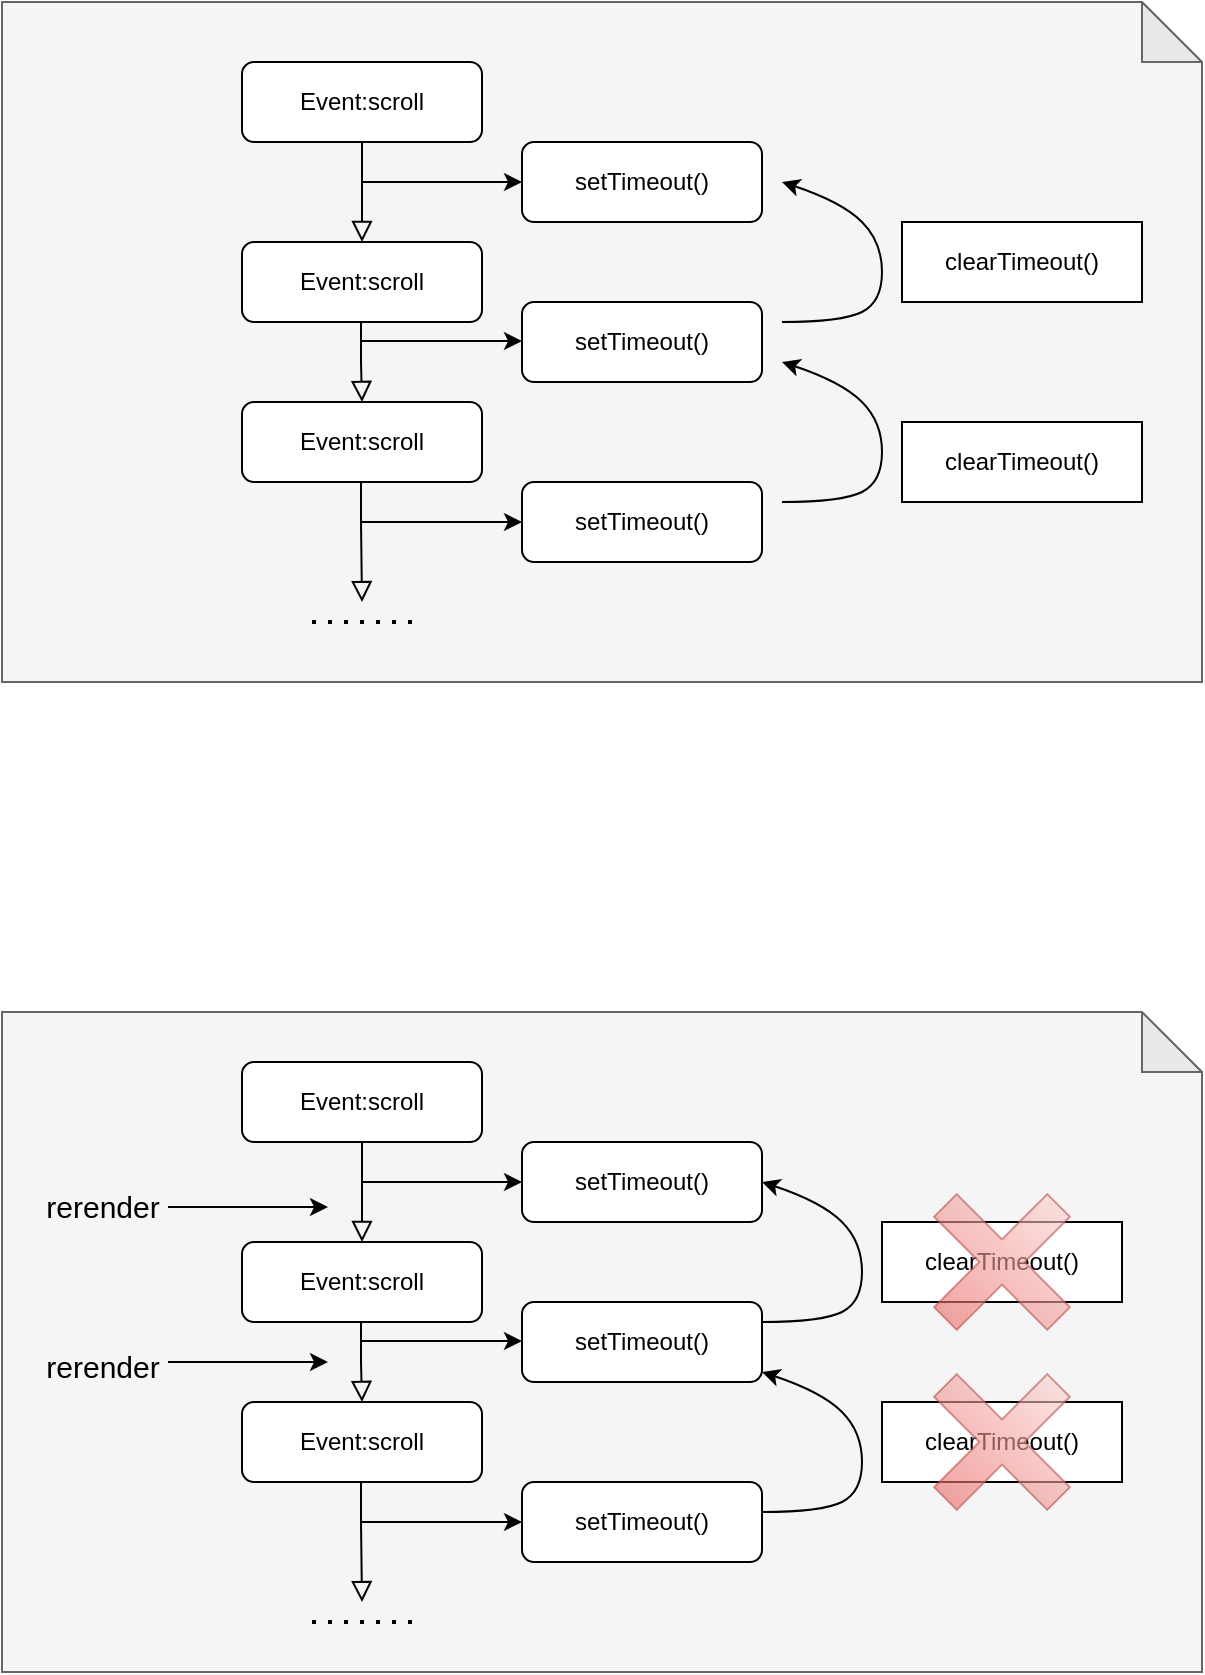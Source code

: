 <mxfile version="20.4.0" type="github" pages="2">
  <diagram id="C5RBs43oDa-KdzZeNtuy" name="Page-1">
    <mxGraphModel dx="2066" dy="1076" grid="1" gridSize="10" guides="1" tooltips="1" connect="1" arrows="1" fold="1" page="1" pageScale="1" pageWidth="827" pageHeight="1169" math="0" shadow="0">
      <root>
        <mxCell id="WIyWlLk6GJQsqaUBKTNV-0" />
        <mxCell id="WIyWlLk6GJQsqaUBKTNV-1" parent="WIyWlLk6GJQsqaUBKTNV-0" />
        <mxCell id="HTUQ47Q79zOGyZijtLOA-17" value="" style="shape=note;whiteSpace=wrap;html=1;backgroundOutline=1;darkOpacity=0.05;fontSize=15;fillColor=#f5f5f5;fontColor=#333333;strokeColor=#666666;" vertex="1" parent="WIyWlLk6GJQsqaUBKTNV-1">
          <mxGeometry x="80" y="50" width="600" height="340" as="geometry" />
        </mxCell>
        <mxCell id="HTUQ47Q79zOGyZijtLOA-35" value="" style="shape=note;whiteSpace=wrap;html=1;backgroundOutline=1;darkOpacity=0.05;fontSize=15;fillColor=#f5f5f5;strokeColor=#666666;fontColor=#333333;" vertex="1" parent="WIyWlLk6GJQsqaUBKTNV-1">
          <mxGeometry x="80" y="555" width="600" height="330" as="geometry" />
        </mxCell>
        <mxCell id="WIyWlLk6GJQsqaUBKTNV-2" value="" style="rounded=0;html=1;jettySize=auto;orthogonalLoop=1;fontSize=11;endArrow=block;endFill=0;endSize=8;strokeWidth=1;shadow=0;labelBackgroundColor=none;edgeStyle=orthogonalEdgeStyle;" parent="WIyWlLk6GJQsqaUBKTNV-1" source="WIyWlLk6GJQsqaUBKTNV-3" edge="1">
          <mxGeometry relative="1" as="geometry">
            <mxPoint x="260" y="170" as="targetPoint" />
          </mxGeometry>
        </mxCell>
        <mxCell id="WIyWlLk6GJQsqaUBKTNV-3" value="Event:scroll" style="rounded=1;whiteSpace=wrap;html=1;fontSize=12;glass=0;strokeWidth=1;shadow=0;" parent="WIyWlLk6GJQsqaUBKTNV-1" vertex="1">
          <mxGeometry x="200" y="80" width="120" height="40" as="geometry" />
        </mxCell>
        <mxCell id="WIyWlLk6GJQsqaUBKTNV-7" value="setTimeout()" style="rounded=1;whiteSpace=wrap;html=1;fontSize=12;glass=0;strokeWidth=1;shadow=0;" parent="WIyWlLk6GJQsqaUBKTNV-1" vertex="1">
          <mxGeometry x="340" y="120" width="120" height="40" as="geometry" />
        </mxCell>
        <mxCell id="8ZvXm0cZlDAiUcJPm1M4-1" value="Event:scroll" style="rounded=1;whiteSpace=wrap;html=1;fontSize=12;glass=0;strokeWidth=1;shadow=0;" vertex="1" parent="WIyWlLk6GJQsqaUBKTNV-1">
          <mxGeometry x="200" y="170" width="120" height="40" as="geometry" />
        </mxCell>
        <mxCell id="8ZvXm0cZlDAiUcJPm1M4-4" value="Event:scroll" style="rounded=1;whiteSpace=wrap;html=1;fontSize=12;glass=0;strokeWidth=1;shadow=0;" vertex="1" parent="WIyWlLk6GJQsqaUBKTNV-1">
          <mxGeometry x="200" y="250" width="120" height="40" as="geometry" />
        </mxCell>
        <mxCell id="8ZvXm0cZlDAiUcJPm1M4-7" value="" style="rounded=0;html=1;jettySize=auto;orthogonalLoop=1;fontSize=11;endArrow=block;endFill=0;endSize=8;strokeWidth=1;shadow=0;labelBackgroundColor=none;edgeStyle=orthogonalEdgeStyle;" edge="1" parent="WIyWlLk6GJQsqaUBKTNV-1">
          <mxGeometry y="30" relative="1" as="geometry">
            <mxPoint as="offset" />
            <mxPoint x="259.5" y="210" as="sourcePoint" />
            <mxPoint x="260" y="250" as="targetPoint" />
            <Array as="points">
              <mxPoint x="260" y="230" />
              <mxPoint x="260" y="230" />
            </Array>
          </mxGeometry>
        </mxCell>
        <mxCell id="8ZvXm0cZlDAiUcJPm1M4-11" value="setTimeout()" style="rounded=1;whiteSpace=wrap;html=1;fontSize=12;glass=0;strokeWidth=1;shadow=0;" vertex="1" parent="WIyWlLk6GJQsqaUBKTNV-1">
          <mxGeometry x="340" y="200" width="120" height="40" as="geometry" />
        </mxCell>
        <mxCell id="8ZvXm0cZlDAiUcJPm1M4-15" value="" style="endArrow=classic;html=1;rounded=0;" edge="1" parent="WIyWlLk6GJQsqaUBKTNV-1">
          <mxGeometry width="50" height="50" relative="1" as="geometry">
            <mxPoint x="260" y="219.5" as="sourcePoint" />
            <mxPoint x="340" y="219.5" as="targetPoint" />
          </mxGeometry>
        </mxCell>
        <mxCell id="8ZvXm0cZlDAiUcJPm1M4-16" value="" style="endArrow=classic;html=1;rounded=0;" edge="1" parent="WIyWlLk6GJQsqaUBKTNV-1">
          <mxGeometry width="50" height="50" relative="1" as="geometry">
            <mxPoint x="260" y="140" as="sourcePoint" />
            <mxPoint x="340" y="140" as="targetPoint" />
          </mxGeometry>
        </mxCell>
        <mxCell id="8ZvXm0cZlDAiUcJPm1M4-17" value="setTimeout()" style="rounded=1;whiteSpace=wrap;html=1;fontSize=12;glass=0;strokeWidth=1;shadow=0;" vertex="1" parent="WIyWlLk6GJQsqaUBKTNV-1">
          <mxGeometry x="340" y="290" width="120" height="40" as="geometry" />
        </mxCell>
        <mxCell id="8ZvXm0cZlDAiUcJPm1M4-18" value="" style="endArrow=classic;html=1;rounded=0;" edge="1" parent="WIyWlLk6GJQsqaUBKTNV-1">
          <mxGeometry width="50" height="50" relative="1" as="geometry">
            <mxPoint x="260" y="310" as="sourcePoint" />
            <mxPoint x="340" y="310" as="targetPoint" />
          </mxGeometry>
        </mxCell>
        <mxCell id="8ZvXm0cZlDAiUcJPm1M4-19" value="" style="rounded=0;html=1;jettySize=auto;orthogonalLoop=1;fontSize=11;endArrow=block;endFill=0;endSize=8;strokeWidth=1;shadow=0;labelBackgroundColor=none;edgeStyle=orthogonalEdgeStyle;" edge="1" parent="WIyWlLk6GJQsqaUBKTNV-1">
          <mxGeometry y="30" relative="1" as="geometry">
            <mxPoint as="offset" />
            <mxPoint x="259.5" y="290" as="sourcePoint" />
            <mxPoint x="260" y="350" as="targetPoint" />
            <Array as="points">
              <mxPoint x="260" y="310" />
              <mxPoint x="260" y="310" />
            </Array>
          </mxGeometry>
        </mxCell>
        <mxCell id="8ZvXm0cZlDAiUcJPm1M4-27" value="" style="curved=1;endArrow=classic;html=1;rounded=0;" edge="1" parent="WIyWlLk6GJQsqaUBKTNV-1">
          <mxGeometry width="50" height="50" relative="1" as="geometry">
            <mxPoint x="470" y="300" as="sourcePoint" />
            <mxPoint x="470" y="230" as="targetPoint" />
            <Array as="points">
              <mxPoint x="500" y="300" />
              <mxPoint x="520" y="290" />
              <mxPoint x="520" y="260" />
              <mxPoint x="500" y="240" />
              <mxPoint x="470" y="230" />
            </Array>
          </mxGeometry>
        </mxCell>
        <mxCell id="8ZvXm0cZlDAiUcJPm1M4-30" value="" style="curved=1;endArrow=classic;html=1;rounded=0;" edge="1" parent="WIyWlLk6GJQsqaUBKTNV-1">
          <mxGeometry width="50" height="50" relative="1" as="geometry">
            <mxPoint x="470" y="210" as="sourcePoint" />
            <mxPoint x="470" y="140" as="targetPoint" />
            <Array as="points">
              <mxPoint x="500" y="210" />
              <mxPoint x="520" y="200" />
              <mxPoint x="520" y="170" />
              <mxPoint x="500" y="150" />
              <mxPoint x="470" y="140" />
            </Array>
          </mxGeometry>
        </mxCell>
        <mxCell id="8ZvXm0cZlDAiUcJPm1M4-31" value="" style="endArrow=none;dashed=1;html=1;dashPattern=1 3;strokeWidth=2;rounded=0;" edge="1" parent="WIyWlLk6GJQsqaUBKTNV-1">
          <mxGeometry width="50" height="50" relative="1" as="geometry">
            <mxPoint x="235" y="360" as="sourcePoint" />
            <mxPoint x="285" y="360" as="targetPoint" />
          </mxGeometry>
        </mxCell>
        <mxCell id="8ZvXm0cZlDAiUcJPm1M4-32" value="clearTimeout()" style="rounded=0;whiteSpace=wrap;html=1;" vertex="1" parent="WIyWlLk6GJQsqaUBKTNV-1">
          <mxGeometry x="530" y="160" width="120" height="40" as="geometry" />
        </mxCell>
        <mxCell id="8ZvXm0cZlDAiUcJPm1M4-34" value="clearTimeout()" style="rounded=0;whiteSpace=wrap;html=1;" vertex="1" parent="WIyWlLk6GJQsqaUBKTNV-1">
          <mxGeometry x="530" y="260" width="120" height="40" as="geometry" />
        </mxCell>
        <mxCell id="HTUQ47Q79zOGyZijtLOA-18" value="" style="rounded=0;html=1;jettySize=auto;orthogonalLoop=1;fontSize=11;endArrow=block;endFill=0;endSize=8;strokeWidth=1;shadow=0;labelBackgroundColor=none;edgeStyle=orthogonalEdgeStyle;" edge="1" parent="WIyWlLk6GJQsqaUBKTNV-1" source="HTUQ47Q79zOGyZijtLOA-19">
          <mxGeometry relative="1" as="geometry">
            <mxPoint x="260" y="670" as="targetPoint" />
          </mxGeometry>
        </mxCell>
        <mxCell id="HTUQ47Q79zOGyZijtLOA-19" value="Event:scroll" style="rounded=1;whiteSpace=wrap;html=1;fontSize=12;glass=0;strokeWidth=1;shadow=0;" vertex="1" parent="WIyWlLk6GJQsqaUBKTNV-1">
          <mxGeometry x="200" y="580" width="120" height="40" as="geometry" />
        </mxCell>
        <mxCell id="HTUQ47Q79zOGyZijtLOA-20" value="setTimeout()" style="rounded=1;whiteSpace=wrap;html=1;fontSize=12;glass=0;strokeWidth=1;shadow=0;" vertex="1" parent="WIyWlLk6GJQsqaUBKTNV-1">
          <mxGeometry x="340" y="620" width="120" height="40" as="geometry" />
        </mxCell>
        <mxCell id="HTUQ47Q79zOGyZijtLOA-21" value="Event:scroll" style="rounded=1;whiteSpace=wrap;html=1;fontSize=12;glass=0;strokeWidth=1;shadow=0;" vertex="1" parent="WIyWlLk6GJQsqaUBKTNV-1">
          <mxGeometry x="200" y="670" width="120" height="40" as="geometry" />
        </mxCell>
        <mxCell id="HTUQ47Q79zOGyZijtLOA-22" value="Event:scroll" style="rounded=1;whiteSpace=wrap;html=1;fontSize=12;glass=0;strokeWidth=1;shadow=0;" vertex="1" parent="WIyWlLk6GJQsqaUBKTNV-1">
          <mxGeometry x="200" y="750" width="120" height="40" as="geometry" />
        </mxCell>
        <mxCell id="HTUQ47Q79zOGyZijtLOA-23" value="" style="rounded=0;html=1;jettySize=auto;orthogonalLoop=1;fontSize=11;endArrow=block;endFill=0;endSize=8;strokeWidth=1;shadow=0;labelBackgroundColor=none;edgeStyle=orthogonalEdgeStyle;" edge="1" parent="WIyWlLk6GJQsqaUBKTNV-1">
          <mxGeometry y="30" relative="1" as="geometry">
            <mxPoint as="offset" />
            <mxPoint x="259.5" y="710" as="sourcePoint" />
            <mxPoint x="260" y="750" as="targetPoint" />
            <Array as="points">
              <mxPoint x="260" y="730" />
              <mxPoint x="260" y="730" />
            </Array>
          </mxGeometry>
        </mxCell>
        <mxCell id="HTUQ47Q79zOGyZijtLOA-24" value="setTimeout()" style="rounded=1;whiteSpace=wrap;html=1;fontSize=12;glass=0;strokeWidth=1;shadow=0;" vertex="1" parent="WIyWlLk6GJQsqaUBKTNV-1">
          <mxGeometry x="340" y="700" width="120" height="40" as="geometry" />
        </mxCell>
        <mxCell id="HTUQ47Q79zOGyZijtLOA-25" value="" style="endArrow=classic;html=1;rounded=0;" edge="1" parent="WIyWlLk6GJQsqaUBKTNV-1">
          <mxGeometry width="50" height="50" relative="1" as="geometry">
            <mxPoint x="260" y="719.5" as="sourcePoint" />
            <mxPoint x="340" y="719.5" as="targetPoint" />
          </mxGeometry>
        </mxCell>
        <mxCell id="HTUQ47Q79zOGyZijtLOA-26" value="" style="endArrow=classic;html=1;rounded=0;" edge="1" parent="WIyWlLk6GJQsqaUBKTNV-1">
          <mxGeometry width="50" height="50" relative="1" as="geometry">
            <mxPoint x="260" y="640" as="sourcePoint" />
            <mxPoint x="340" y="640" as="targetPoint" />
          </mxGeometry>
        </mxCell>
        <mxCell id="HTUQ47Q79zOGyZijtLOA-27" value="setTimeout()" style="rounded=1;whiteSpace=wrap;html=1;fontSize=12;glass=0;strokeWidth=1;shadow=0;" vertex="1" parent="WIyWlLk6GJQsqaUBKTNV-1">
          <mxGeometry x="340" y="790" width="120" height="40" as="geometry" />
        </mxCell>
        <mxCell id="HTUQ47Q79zOGyZijtLOA-28" value="" style="endArrow=classic;html=1;rounded=0;" edge="1" parent="WIyWlLk6GJQsqaUBKTNV-1">
          <mxGeometry width="50" height="50" relative="1" as="geometry">
            <mxPoint x="260" y="810" as="sourcePoint" />
            <mxPoint x="340" y="810" as="targetPoint" />
          </mxGeometry>
        </mxCell>
        <mxCell id="HTUQ47Q79zOGyZijtLOA-29" value="" style="rounded=0;html=1;jettySize=auto;orthogonalLoop=1;fontSize=11;endArrow=block;endFill=0;endSize=8;strokeWidth=1;shadow=0;labelBackgroundColor=none;edgeStyle=orthogonalEdgeStyle;" edge="1" parent="WIyWlLk6GJQsqaUBKTNV-1">
          <mxGeometry y="30" relative="1" as="geometry">
            <mxPoint as="offset" />
            <mxPoint x="259.5" y="790" as="sourcePoint" />
            <mxPoint x="260" y="850" as="targetPoint" />
            <Array as="points">
              <mxPoint x="260" y="810" />
              <mxPoint x="260" y="810" />
            </Array>
          </mxGeometry>
        </mxCell>
        <mxCell id="HTUQ47Q79zOGyZijtLOA-32" value="" style="endArrow=none;dashed=1;html=1;dashPattern=1 3;strokeWidth=2;rounded=0;" edge="1" parent="WIyWlLk6GJQsqaUBKTNV-1">
          <mxGeometry width="50" height="50" relative="1" as="geometry">
            <mxPoint x="235" y="860" as="sourcePoint" />
            <mxPoint x="285" y="860" as="targetPoint" />
          </mxGeometry>
        </mxCell>
        <mxCell id="sgkgORBHrIq8hclSjYiG-4" value="&lt;font style=&quot;font-size: 15px;&quot; color=&quot;#000000&quot;&gt;rerender&lt;/font&gt;" style="text;html=1;align=center;verticalAlign=middle;resizable=0;points=[];autosize=1;strokeColor=none;fillColor=none;fontSize=20;fontColor=#009900;" vertex="1" parent="WIyWlLk6GJQsqaUBKTNV-1">
          <mxGeometry x="90" y="630" width="80" height="40" as="geometry" />
        </mxCell>
        <mxCell id="sgkgORBHrIq8hclSjYiG-5" value="&lt;font style=&quot;font-size: 15px;&quot; color=&quot;#000000&quot;&gt;rerender&lt;/font&gt;" style="text;html=1;align=center;verticalAlign=middle;resizable=0;points=[];autosize=1;strokeColor=none;fillColor=none;fontSize=20;fontColor=#009900;" vertex="1" parent="WIyWlLk6GJQsqaUBKTNV-1">
          <mxGeometry x="90" y="710" width="80" height="40" as="geometry" />
        </mxCell>
        <mxCell id="sgkgORBHrIq8hclSjYiG-6" value="" style="endArrow=classic;html=1;rounded=0;fontSize=15;fontColor=#000000;" edge="1" parent="WIyWlLk6GJQsqaUBKTNV-1">
          <mxGeometry width="50" height="50" relative="1" as="geometry">
            <mxPoint x="163" y="730" as="sourcePoint" />
            <mxPoint x="243" y="730" as="targetPoint" />
          </mxGeometry>
        </mxCell>
        <mxCell id="sgkgORBHrIq8hclSjYiG-8" value="" style="endArrow=classic;html=1;rounded=0;fontSize=15;fontColor=#000000;" edge="1" parent="WIyWlLk6GJQsqaUBKTNV-1">
          <mxGeometry width="50" height="50" relative="1" as="geometry">
            <mxPoint x="163" y="652.5" as="sourcePoint" />
            <mxPoint x="243" y="652.5" as="targetPoint" />
          </mxGeometry>
        </mxCell>
        <mxCell id="sgkgORBHrIq8hclSjYiG-9" value="clearTimeout()" style="rounded=0;whiteSpace=wrap;html=1;" vertex="1" parent="WIyWlLk6GJQsqaUBKTNV-1">
          <mxGeometry x="520" y="660" width="120" height="40" as="geometry" />
        </mxCell>
        <mxCell id="sgkgORBHrIq8hclSjYiG-10" value="clearTimeout()" style="rounded=0;whiteSpace=wrap;html=1;" vertex="1" parent="WIyWlLk6GJQsqaUBKTNV-1">
          <mxGeometry x="520" y="750" width="120" height="40" as="geometry" />
        </mxCell>
        <mxCell id="sgkgORBHrIq8hclSjYiG-16" value="" style="shape=cross;whiteSpace=wrap;html=1;fontSize=15;fillColor=#f8cecc;rotation=45;gradientColor=#ea6b66;strokeColor=#b85450;opacity=60;" vertex="1" parent="WIyWlLk6GJQsqaUBKTNV-1">
          <mxGeometry x="540" y="640" width="80" height="80" as="geometry" />
        </mxCell>
        <mxCell id="LHssvW4Z_Iz3Jc4Lfogj-0" value="" style="curved=1;endArrow=classic;html=1;rounded=0;" edge="1" parent="WIyWlLk6GJQsqaUBKTNV-1">
          <mxGeometry width="50" height="50" relative="1" as="geometry">
            <mxPoint x="460" y="710" as="sourcePoint" />
            <mxPoint x="460" y="640" as="targetPoint" />
            <Array as="points">
              <mxPoint x="490" y="710" />
              <mxPoint x="510" y="700" />
              <mxPoint x="510" y="670" />
              <mxPoint x="490" y="650" />
              <mxPoint x="460" y="640" />
            </Array>
          </mxGeometry>
        </mxCell>
        <mxCell id="LHssvW4Z_Iz3Jc4Lfogj-1" value="" style="curved=1;endArrow=classic;html=1;rounded=0;" edge="1" parent="WIyWlLk6GJQsqaUBKTNV-1">
          <mxGeometry width="50" height="50" relative="1" as="geometry">
            <mxPoint x="460" y="805" as="sourcePoint" />
            <mxPoint x="460" y="735" as="targetPoint" />
            <Array as="points">
              <mxPoint x="490" y="805" />
              <mxPoint x="510" y="795" />
              <mxPoint x="510" y="765" />
              <mxPoint x="490" y="745" />
              <mxPoint x="460" y="735" />
            </Array>
          </mxGeometry>
        </mxCell>
        <mxCell id="LHssvW4Z_Iz3Jc4Lfogj-3" value="" style="shape=cross;whiteSpace=wrap;html=1;fontSize=15;fillColor=#f8cecc;rotation=45;gradientColor=#ea6b66;strokeColor=#b85450;opacity=60;" vertex="1" parent="WIyWlLk6GJQsqaUBKTNV-1">
          <mxGeometry x="540" y="730" width="80" height="80" as="geometry" />
        </mxCell>
      </root>
    </mxGraphModel>
  </diagram>
  <diagram id="toU0pr13ZtXKGoF4u1mf" name="Page-2">
    <mxGraphModel dx="2066" dy="1076" grid="1" gridSize="10" guides="1" tooltips="1" connect="1" arrows="1" fold="1" page="1" pageScale="1" pageWidth="850" pageHeight="1100" math="0" shadow="0">
      <root>
        <mxCell id="0" />
        <mxCell id="1" parent="0" />
        <mxCell id="diuCVu-CRUGVt4WfPrIT-15" value="" style="shape=note;whiteSpace=wrap;html=1;backgroundOutline=1;darkOpacity=0.05;fontSize=15;fillColor=#eeeeee;strokeColor=#36393d;" vertex="1" parent="1">
          <mxGeometry x="80" y="110" width="660" height="380" as="geometry" />
        </mxCell>
        <mxCell id="44KVDnqym1EpZh7uUWuz-1" value="" style="ellipse;shape=doubleEllipse;whiteSpace=wrap;html=1;aspect=fixed;fontSize=15;fillColor=#eeeeee;strokeColor=#36393d;" vertex="1" parent="1">
          <mxGeometry x="117.5" y="225" width="165" height="165" as="geometry" />
        </mxCell>
        <mxCell id="diuCVu-CRUGVt4WfPrIT-1" value="&lt;font style=&quot;font-size: 19px;&quot;&gt;Action +&lt;/font&gt;" style="rounded=1;whiteSpace=wrap;html=1;" vertex="1" parent="1">
          <mxGeometry x="340" y="170" width="120" height="60" as="geometry" />
        </mxCell>
        <mxCell id="diuCVu-CRUGVt4WfPrIT-3" value="" style="rounded=0;html=1;jettySize=auto;orthogonalLoop=1;fontSize=11;endArrow=block;endFill=0;endSize=8;strokeWidth=1;shadow=0;labelBackgroundColor=none;edgeStyle=orthogonalEdgeStyle;" edge="1" parent="1">
          <mxGeometry y="30" relative="1" as="geometry">
            <mxPoint as="offset" />
            <mxPoint x="399.5" y="230" as="sourcePoint" />
            <mxPoint x="400" y="270" as="targetPoint" />
            <Array as="points">
              <mxPoint x="400" y="250" />
              <mxPoint x="400" y="250" />
            </Array>
          </mxGeometry>
        </mxCell>
        <mxCell id="diuCVu-CRUGVt4WfPrIT-4" value="&lt;font style=&quot;font-size: 17px;&quot;&gt;Action&amp;nbsp; &amp;nbsp;&amp;gt; &amp;lt; +&lt;/font&gt;" style="rounded=1;whiteSpace=wrap;html=1;" vertex="1" parent="1">
          <mxGeometry x="344" y="270" width="120" height="60" as="geometry" />
        </mxCell>
        <mxCell id="diuCVu-CRUGVt4WfPrIT-5" value="" style="rounded=0;html=1;jettySize=auto;orthogonalLoop=1;fontSize=11;endArrow=block;endFill=0;endSize=8;strokeWidth=1;shadow=0;labelBackgroundColor=none;edgeStyle=orthogonalEdgeStyle;" edge="1" parent="1" target="diuCVu-CRUGVt4WfPrIT-6">
          <mxGeometry y="30" relative="1" as="geometry">
            <mxPoint as="offset" />
            <mxPoint x="399.5" y="330" as="sourcePoint" />
            <mxPoint x="400" y="370" as="targetPoint" />
            <Array as="points">
              <mxPoint x="400" y="350" />
              <mxPoint x="400" y="350" />
            </Array>
          </mxGeometry>
        </mxCell>
        <mxCell id="diuCVu-CRUGVt4WfPrIT-6" value="&lt;font style=&quot;font-size: 23px;&quot;&gt;+&lt;/font&gt;" style="ellipse;whiteSpace=wrap;html=1;aspect=fixed;fontSize=12;" vertex="1" parent="1">
          <mxGeometry x="370" y="380" width="60" height="60" as="geometry" />
        </mxCell>
        <mxCell id="diuCVu-CRUGVt4WfPrIT-7" value="" style="endArrow=classic;startArrow=classic;html=1;rounded=0;fontSize=23;" edge="1" parent="1">
          <mxGeometry width="50" height="50" relative="1" as="geometry">
            <mxPoint x="490" y="380" as="sourcePoint" />
            <mxPoint x="490" y="230" as="targetPoint" />
          </mxGeometry>
        </mxCell>
        <mxCell id="diuCVu-CRUGVt4WfPrIT-8" value="&lt;font size=&quot;1&quot; style=&quot;&quot;&gt;&lt;i style=&quot;font-size: 15px;&quot;&gt;Transition&lt;/i&gt;&lt;/font&gt;" style="text;html=1;strokeColor=none;fillColor=none;align=center;verticalAlign=middle;whiteSpace=wrap;rounded=0;fontSize=23;" vertex="1" parent="1">
          <mxGeometry x="510" y="285" width="60" height="30" as="geometry" />
        </mxCell>
        <mxCell id="diuCVu-CRUGVt4WfPrIT-9" value="&lt;font color=&quot;#009900&quot; style=&quot;font-size: 17px;&quot;&gt;IsScrolling&lt;/font&gt;" style="text;html=1;strokeColor=none;fillColor=none;align=center;verticalAlign=middle;whiteSpace=wrap;rounded=0;fontSize=23;" vertex="1" parent="1">
          <mxGeometry x="500" y="390" width="60" height="30" as="geometry" />
        </mxCell>
        <mxCell id="diuCVu-CRUGVt4WfPrIT-10" value="&lt;font color=&quot;#ff0000&quot; style=&quot;font-size: 17px;&quot;&gt;!IsScrolling&lt;/font&gt;" style="text;html=1;strokeColor=none;fillColor=none;align=center;verticalAlign=middle;whiteSpace=wrap;rounded=0;fontSize=23;" vertex="1" parent="1">
          <mxGeometry x="500" y="190" width="60" height="30" as="geometry" />
        </mxCell>
        <mxCell id="diuCVu-CRUGVt4WfPrIT-11" value="&lt;font style=&quot;font-size: 15px;&quot;&gt;&lt;i&gt;&amp;lt;span&amp;gt; with&lt;br&gt;&amp;nbsp;transitioning width&lt;br&gt;from 40px to 0px&lt;br&gt;&amp;amp; overflow :hidden&lt;br&gt;&lt;/i&gt;&lt;/font&gt;" style="text;html=1;align=center;verticalAlign=middle;resizable=0;points=[];autosize=1;strokeColor=none;fillColor=none;fontSize=17;" vertex="1" parent="1">
          <mxGeometry x="125" y="250" width="150" height="100" as="geometry" />
        </mxCell>
        <mxCell id="diuCVu-CRUGVt4WfPrIT-12" value="" style="ellipse;whiteSpace=wrap;html=1;fontSize=15;fillColor=none;" vertex="1" parent="1">
          <mxGeometry x="350" y="280" width="60" height="40" as="geometry" />
        </mxCell>
        <mxCell id="44KVDnqym1EpZh7uUWuz-2" value="" style="endArrow=classic;html=1;rounded=0;fontSize=15;" edge="1" parent="1">
          <mxGeometry width="50" height="50" relative="1" as="geometry">
            <mxPoint x="350" y="299.5" as="sourcePoint" />
            <mxPoint x="280" y="299.5" as="targetPoint" />
          </mxGeometry>
        </mxCell>
        <mxCell id="diuCVu-CRUGVt4WfPrIT-2" value="&lt;font size=&quot;1&quot; style=&quot;&quot;&gt;&lt;i style=&quot;font-size: 20px;&quot;&gt;button&lt;/i&gt;&lt;/font&gt;" style="text;html=1;strokeColor=none;fillColor=none;align=center;verticalAlign=middle;whiteSpace=wrap;rounded=0;fontSize=19;" vertex="1" parent="1">
          <mxGeometry x="365" y="120" width="60" height="30" as="geometry" />
        </mxCell>
      </root>
    </mxGraphModel>
  </diagram>
</mxfile>
